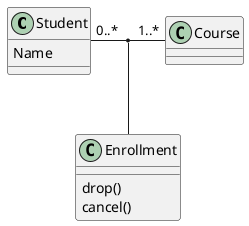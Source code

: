 @startuml

class Student {
  Name
}
Student "0..*" - "1..*" Course
(Student, Course) - Enrollment

class Enrollment {
  drop()
  cancel()
}



@enduml